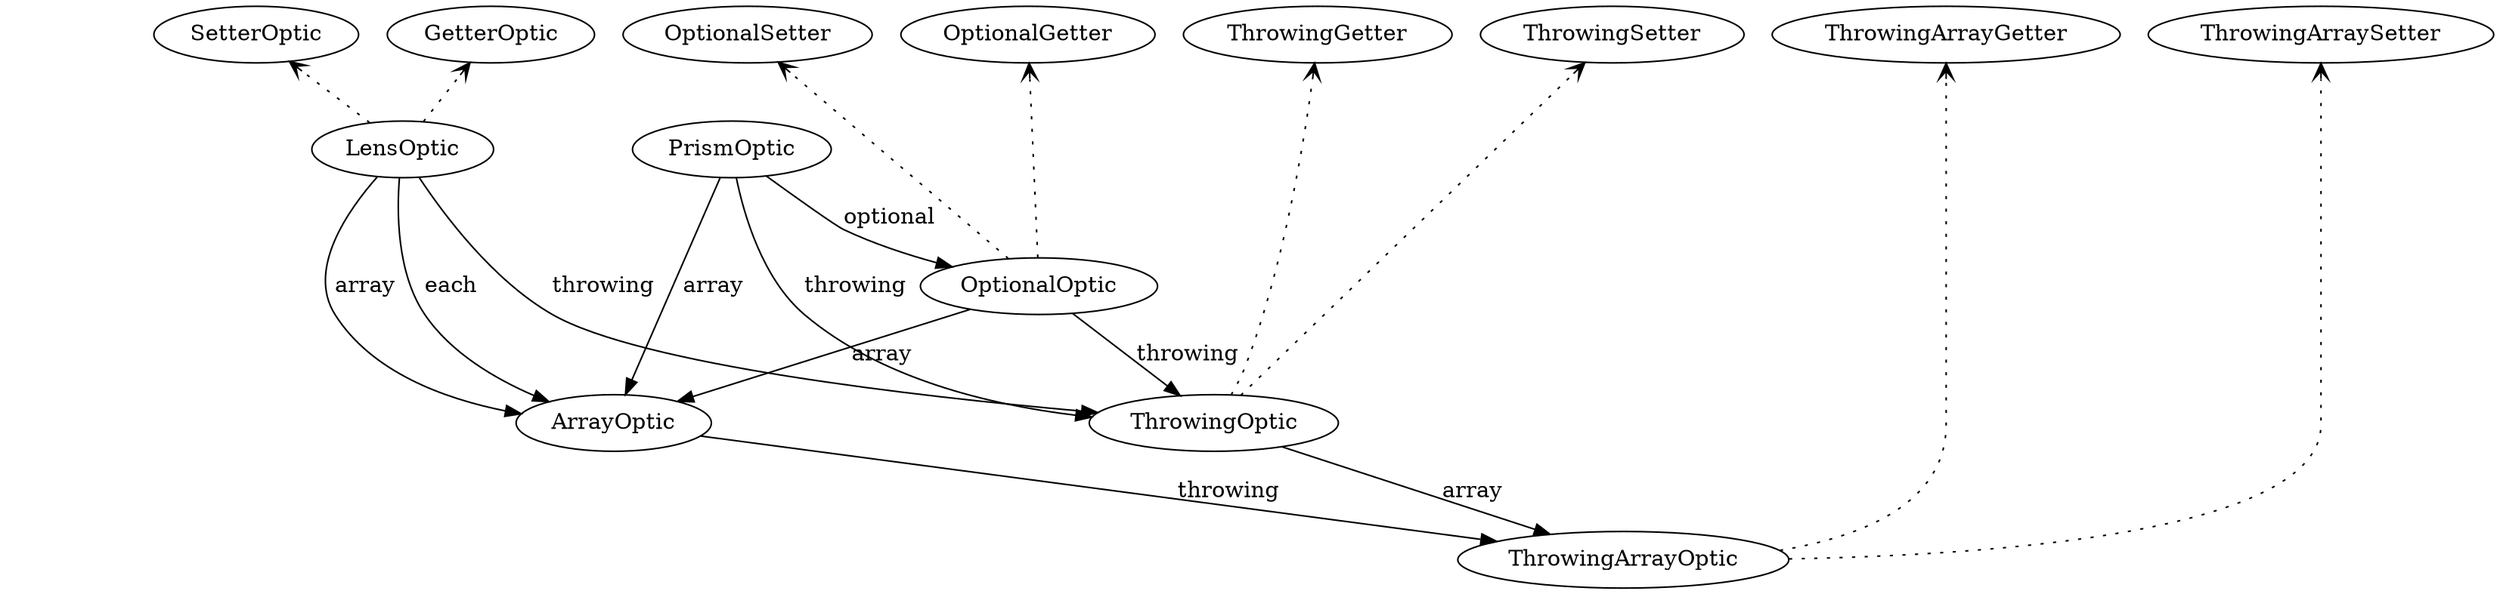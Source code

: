digraph protocols {
	rank1 [style=invisible];
	rank2 [style=invisible];

	rank1 -> rank2 [color=white];
	
	LensOptic -> GetterOptic [style=dotted, arrowhead=open];
	LensOptic -> SetterOptic [style=dotted, arrowhead=open];
	LensOptic -> ArrayOptic [label="each"];
	LensOptic -> ArrayOptic [label="array"];
	LensOptic -> ThrowingOptic [label="throwing"];

	PrismOptic -> OptionalOptic [label="optional"];
	PrismOptic -> ArrayOptic [label="array"];
	PrismOptic -> ThrowingOptic [label="throwing"];

	OptionalOptic -> OptionalGetter [style=dotted, arrowhead=open];
	OptionalOptic -> OptionalSetter [style=dotted, arrowhead=open];
	OptionalOptic -> ArrayOptic [label="array"];
	OptionalOptic -> ThrowingOptic [label="throwing"];

	ThrowingOptic -> ThrowingGetter [style=dotted, arrowhead=open];
	ThrowingOptic -> ThrowingSetter [style=dotted, arrowhead=open];
		
		
	ArrayOptic -> ThrowingArrayOptic [label="throwing"];
	ThrowingOptic -> ThrowingArrayOptic [label="array"];
	
	ThrowingArrayOptic -> ThrowingArrayGetter [style=dotted, arrowhead=open];
	ThrowingArrayOptic -> ThrowingArraySetter [style=dotted, arrowhead=open];

	{ rank = min; GetterOptic ; SetterOptic ; OptionalGetter ; OptionalSetter ; ThrowingGetter ; ThrowingSetter ; ThrowingArrayGetter; ThrowingArraySetter }
	{
		rank = same;
		rank2 -> LensOptic -> PrismOptic [ style=invis ];
	}
}
